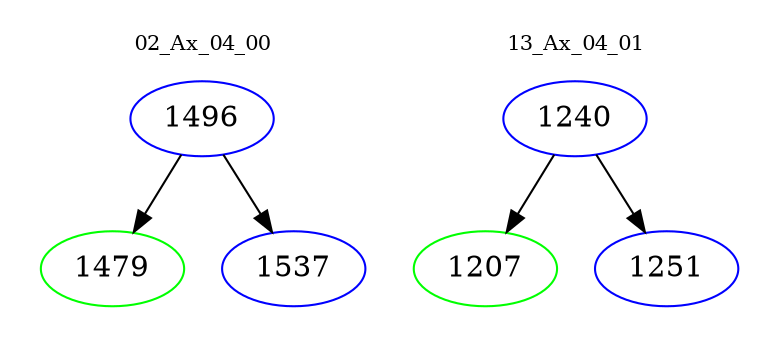digraph{
subgraph cluster_0 {
color = white
label = "02_Ax_04_00";
fontsize=10;
T0_1496 [label="1496", color="blue"]
T0_1496 -> T0_1479 [color="black"]
T0_1479 [label="1479", color="green"]
T0_1496 -> T0_1537 [color="black"]
T0_1537 [label="1537", color="blue"]
}
subgraph cluster_1 {
color = white
label = "13_Ax_04_01";
fontsize=10;
T1_1240 [label="1240", color="blue"]
T1_1240 -> T1_1207 [color="black"]
T1_1207 [label="1207", color="green"]
T1_1240 -> T1_1251 [color="black"]
T1_1251 [label="1251", color="blue"]
}
}
